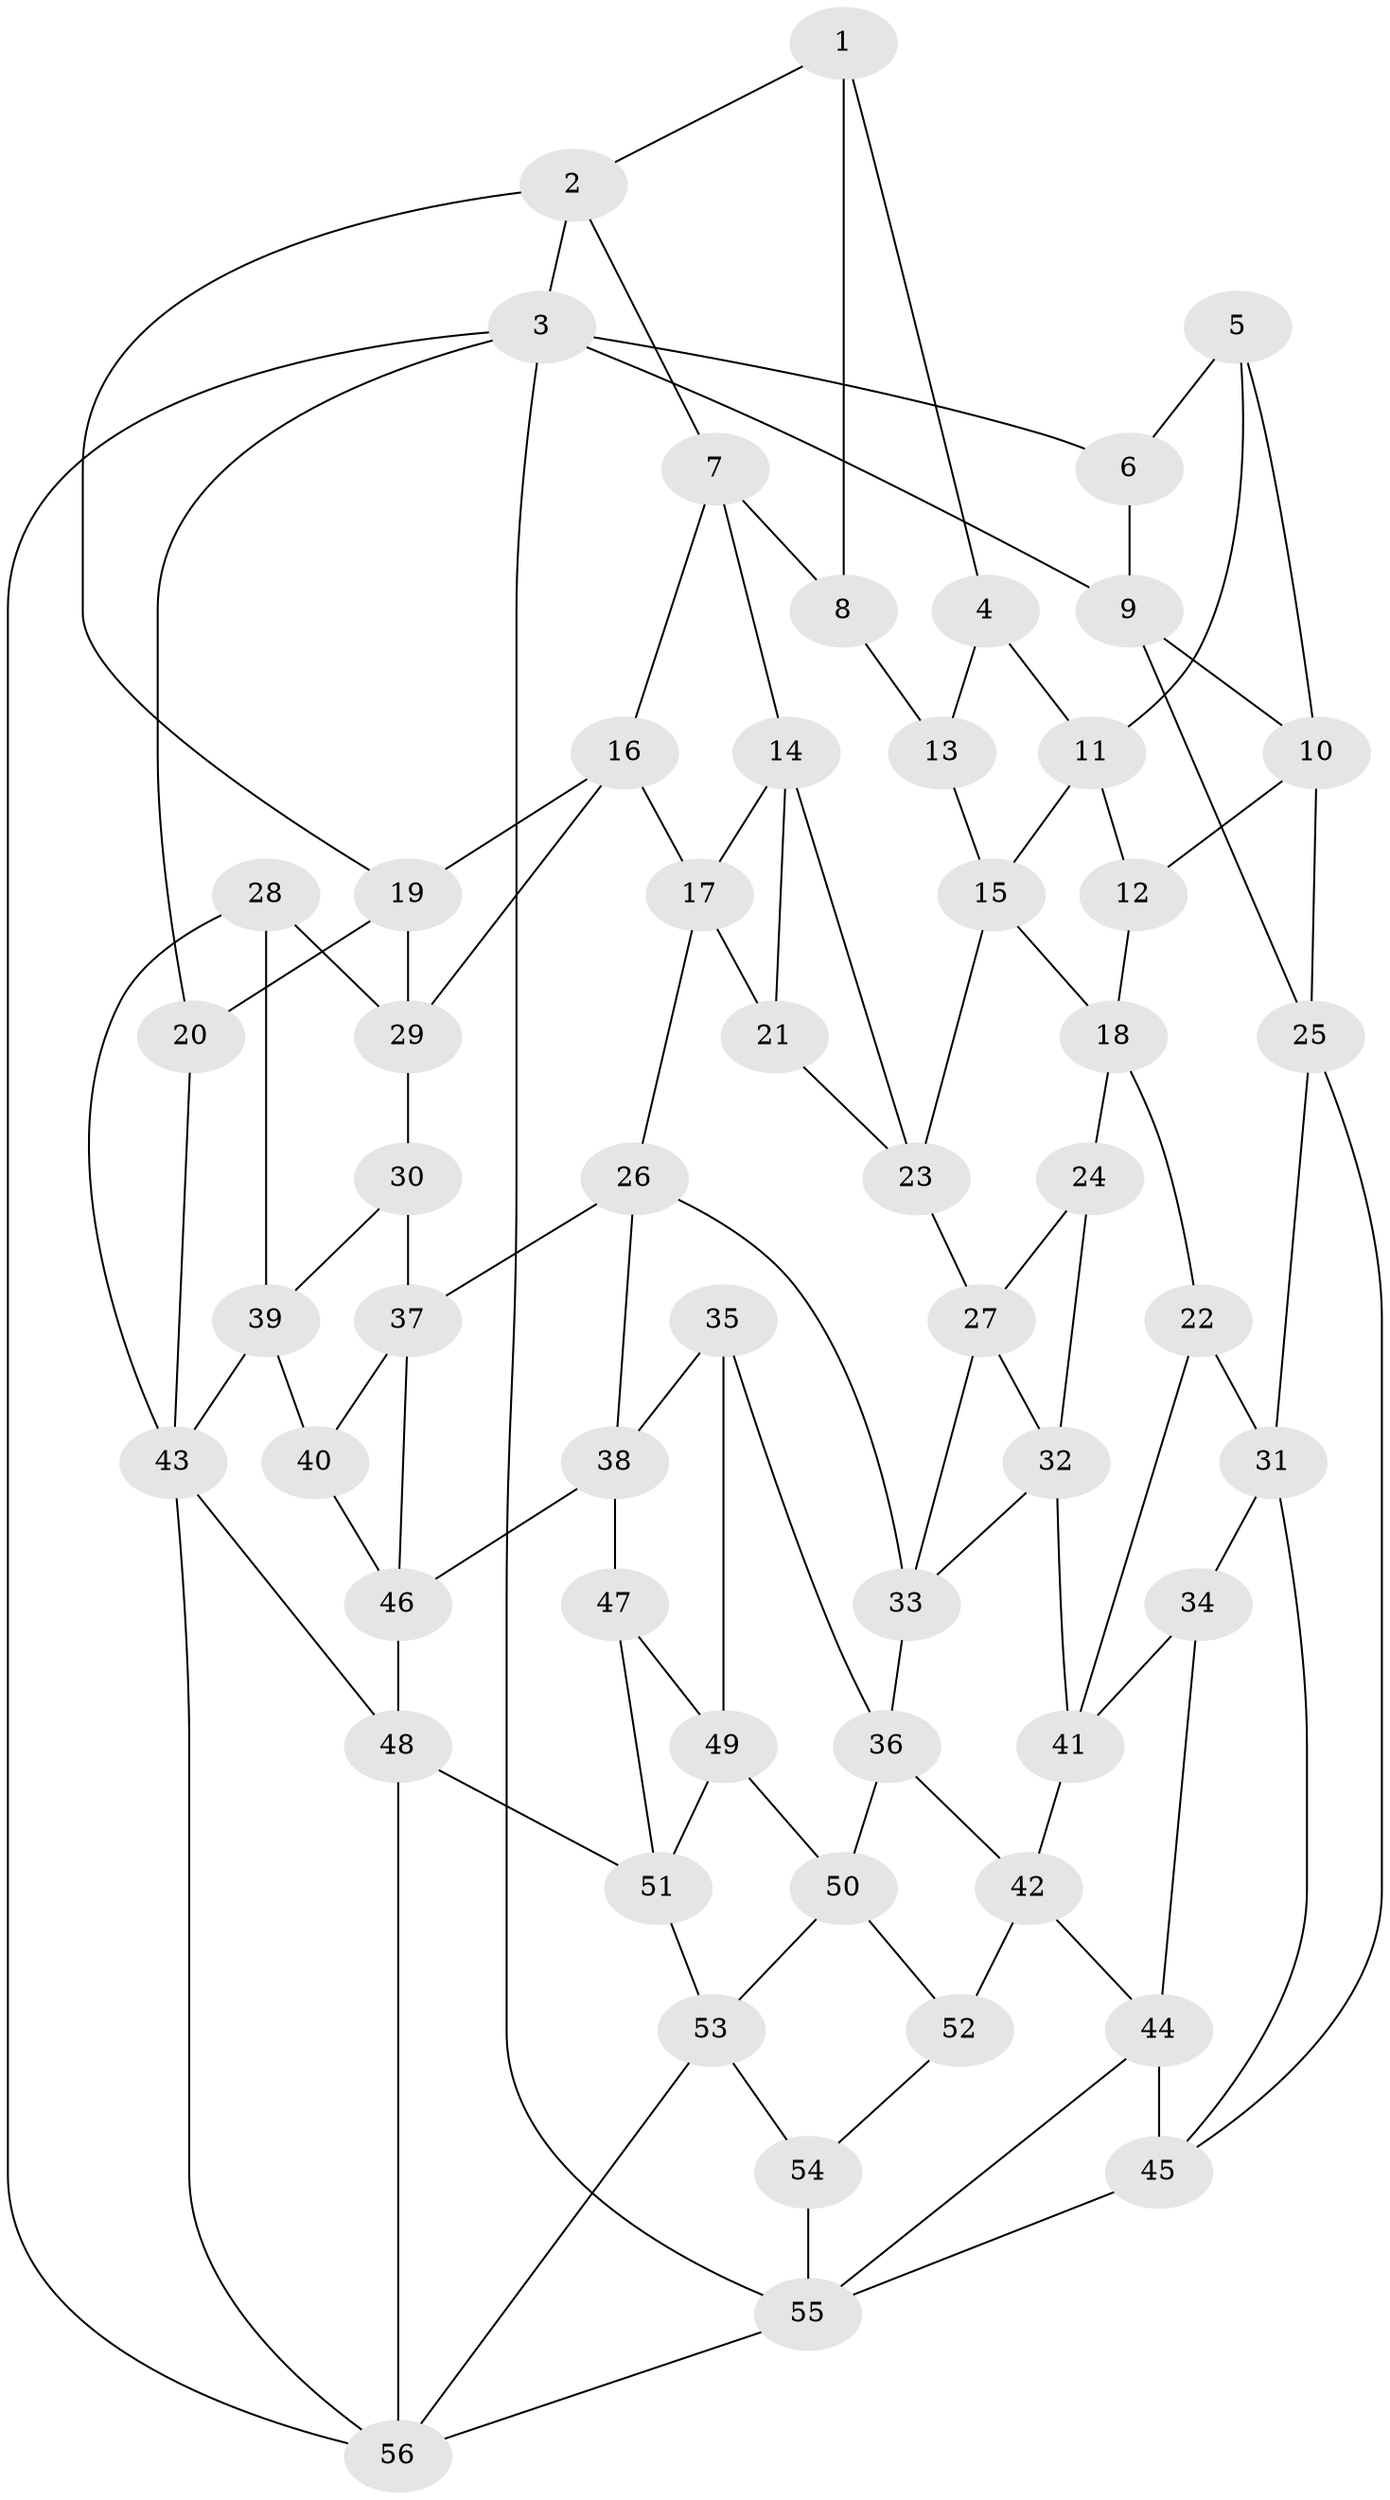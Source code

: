 // original degree distribution, {3: 0.017857142857142856, 4: 0.21428571428571427, 6: 0.19642857142857142, 5: 0.5714285714285714}
// Generated by graph-tools (version 1.1) at 2025/51/03/09/25 03:51:01]
// undirected, 56 vertices, 105 edges
graph export_dot {
graph [start="1"]
  node [color=gray90,style=filled];
  1;
  2;
  3;
  4;
  5;
  6;
  7;
  8;
  9;
  10;
  11;
  12;
  13;
  14;
  15;
  16;
  17;
  18;
  19;
  20;
  21;
  22;
  23;
  24;
  25;
  26;
  27;
  28;
  29;
  30;
  31;
  32;
  33;
  34;
  35;
  36;
  37;
  38;
  39;
  40;
  41;
  42;
  43;
  44;
  45;
  46;
  47;
  48;
  49;
  50;
  51;
  52;
  53;
  54;
  55;
  56;
  1 -- 2 [weight=1.0];
  1 -- 4 [weight=1.0];
  1 -- 8 [weight=1.0];
  2 -- 3 [weight=1.0];
  2 -- 7 [weight=1.0];
  2 -- 19 [weight=1.0];
  3 -- 6 [weight=1.0];
  3 -- 9 [weight=1.0];
  3 -- 20 [weight=1.0];
  3 -- 55 [weight=1.0];
  3 -- 56 [weight=1.0];
  4 -- 11 [weight=1.0];
  4 -- 13 [weight=1.0];
  5 -- 6 [weight=1.0];
  5 -- 10 [weight=1.0];
  5 -- 11 [weight=1.0];
  6 -- 9 [weight=1.0];
  7 -- 8 [weight=1.0];
  7 -- 14 [weight=1.0];
  7 -- 16 [weight=1.0];
  8 -- 13 [weight=2.0];
  9 -- 10 [weight=1.0];
  9 -- 25 [weight=1.0];
  10 -- 12 [weight=1.0];
  10 -- 25 [weight=1.0];
  11 -- 12 [weight=1.0];
  11 -- 15 [weight=1.0];
  12 -- 18 [weight=1.0];
  13 -- 15 [weight=1.0];
  14 -- 17 [weight=1.0];
  14 -- 21 [weight=1.0];
  14 -- 23 [weight=1.0];
  15 -- 18 [weight=1.0];
  15 -- 23 [weight=1.0];
  16 -- 17 [weight=1.0];
  16 -- 19 [weight=1.0];
  16 -- 29 [weight=1.0];
  17 -- 21 [weight=1.0];
  17 -- 26 [weight=1.0];
  18 -- 22 [weight=1.0];
  18 -- 24 [weight=1.0];
  19 -- 20 [weight=1.0];
  19 -- 29 [weight=1.0];
  20 -- 43 [weight=1.0];
  21 -- 23 [weight=1.0];
  22 -- 31 [weight=1.0];
  22 -- 41 [weight=1.0];
  23 -- 27 [weight=1.0];
  24 -- 27 [weight=1.0];
  24 -- 32 [weight=1.0];
  25 -- 31 [weight=1.0];
  25 -- 45 [weight=1.0];
  26 -- 33 [weight=1.0];
  26 -- 37 [weight=1.0];
  26 -- 38 [weight=1.0];
  27 -- 32 [weight=1.0];
  27 -- 33 [weight=1.0];
  28 -- 29 [weight=1.0];
  28 -- 39 [weight=1.0];
  28 -- 43 [weight=1.0];
  29 -- 30 [weight=1.0];
  30 -- 37 [weight=1.0];
  30 -- 39 [weight=1.0];
  31 -- 34 [weight=1.0];
  31 -- 45 [weight=1.0];
  32 -- 33 [weight=1.0];
  32 -- 41 [weight=1.0];
  33 -- 36 [weight=1.0];
  34 -- 41 [weight=2.0];
  34 -- 44 [weight=1.0];
  35 -- 36 [weight=1.0];
  35 -- 38 [weight=1.0];
  35 -- 49 [weight=1.0];
  36 -- 42 [weight=1.0];
  36 -- 50 [weight=1.0];
  37 -- 40 [weight=1.0];
  37 -- 46 [weight=1.0];
  38 -- 46 [weight=1.0];
  38 -- 47 [weight=1.0];
  39 -- 40 [weight=1.0];
  39 -- 43 [weight=1.0];
  40 -- 46 [weight=1.0];
  41 -- 42 [weight=2.0];
  42 -- 44 [weight=1.0];
  42 -- 52 [weight=2.0];
  43 -- 48 [weight=1.0];
  43 -- 56 [weight=1.0];
  44 -- 45 [weight=3.0];
  44 -- 55 [weight=1.0];
  45 -- 55 [weight=1.0];
  46 -- 48 [weight=1.0];
  47 -- 49 [weight=1.0];
  47 -- 51 [weight=1.0];
  48 -- 51 [weight=1.0];
  48 -- 56 [weight=1.0];
  49 -- 50 [weight=1.0];
  49 -- 51 [weight=1.0];
  50 -- 52 [weight=1.0];
  50 -- 53 [weight=1.0];
  51 -- 53 [weight=1.0];
  52 -- 54 [weight=1.0];
  53 -- 54 [weight=1.0];
  53 -- 56 [weight=1.0];
  54 -- 55 [weight=1.0];
  55 -- 56 [weight=1.0];
}
